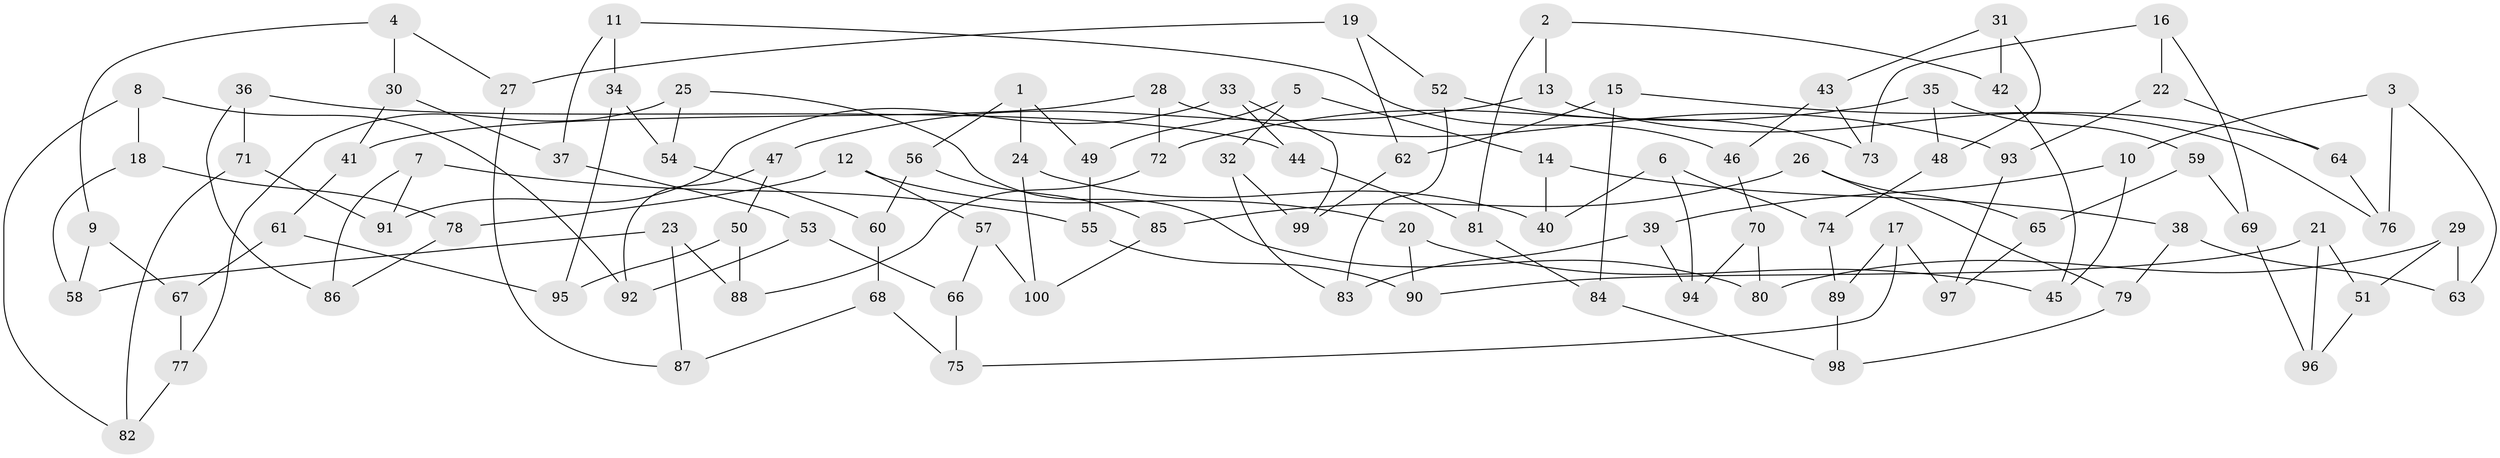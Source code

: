// Generated by graph-tools (version 1.1) at 2025/39/02/21/25 10:39:00]
// undirected, 100 vertices, 150 edges
graph export_dot {
graph [start="1"]
  node [color=gray90,style=filled];
  1;
  2;
  3;
  4;
  5;
  6;
  7;
  8;
  9;
  10;
  11;
  12;
  13;
  14;
  15;
  16;
  17;
  18;
  19;
  20;
  21;
  22;
  23;
  24;
  25;
  26;
  27;
  28;
  29;
  30;
  31;
  32;
  33;
  34;
  35;
  36;
  37;
  38;
  39;
  40;
  41;
  42;
  43;
  44;
  45;
  46;
  47;
  48;
  49;
  50;
  51;
  52;
  53;
  54;
  55;
  56;
  57;
  58;
  59;
  60;
  61;
  62;
  63;
  64;
  65;
  66;
  67;
  68;
  69;
  70;
  71;
  72;
  73;
  74;
  75;
  76;
  77;
  78;
  79;
  80;
  81;
  82;
  83;
  84;
  85;
  86;
  87;
  88;
  89;
  90;
  91;
  92;
  93;
  94;
  95;
  96;
  97;
  98;
  99;
  100;
  1 -- 56;
  1 -- 49;
  1 -- 24;
  2 -- 81;
  2 -- 13;
  2 -- 42;
  3 -- 63;
  3 -- 10;
  3 -- 76;
  4 -- 9;
  4 -- 30;
  4 -- 27;
  5 -- 32;
  5 -- 49;
  5 -- 14;
  6 -- 40;
  6 -- 94;
  6 -- 74;
  7 -- 86;
  7 -- 91;
  7 -- 55;
  8 -- 92;
  8 -- 18;
  8 -- 82;
  9 -- 58;
  9 -- 67;
  10 -- 39;
  10 -- 45;
  11 -- 46;
  11 -- 37;
  11 -- 34;
  12 -- 20;
  12 -- 78;
  12 -- 57;
  13 -- 47;
  13 -- 76;
  14 -- 38;
  14 -- 40;
  15 -- 64;
  15 -- 62;
  15 -- 84;
  16 -- 73;
  16 -- 69;
  16 -- 22;
  17 -- 89;
  17 -- 97;
  17 -- 75;
  18 -- 78;
  18 -- 58;
  19 -- 52;
  19 -- 62;
  19 -- 27;
  20 -- 90;
  20 -- 45;
  21 -- 51;
  21 -- 90;
  21 -- 96;
  22 -- 64;
  22 -- 93;
  23 -- 88;
  23 -- 87;
  23 -- 58;
  24 -- 100;
  24 -- 40;
  25 -- 80;
  25 -- 77;
  25 -- 54;
  26 -- 79;
  26 -- 65;
  26 -- 85;
  27 -- 87;
  28 -- 93;
  28 -- 72;
  28 -- 41;
  29 -- 63;
  29 -- 80;
  29 -- 51;
  30 -- 37;
  30 -- 41;
  31 -- 43;
  31 -- 42;
  31 -- 48;
  32 -- 99;
  32 -- 83;
  33 -- 91;
  33 -- 99;
  33 -- 44;
  34 -- 95;
  34 -- 54;
  35 -- 48;
  35 -- 72;
  35 -- 59;
  36 -- 71;
  36 -- 86;
  36 -- 44;
  37 -- 53;
  38 -- 63;
  38 -- 79;
  39 -- 94;
  39 -- 83;
  41 -- 61;
  42 -- 45;
  43 -- 46;
  43 -- 73;
  44 -- 81;
  46 -- 70;
  47 -- 50;
  47 -- 92;
  48 -- 74;
  49 -- 55;
  50 -- 95;
  50 -- 88;
  51 -- 96;
  52 -- 73;
  52 -- 83;
  53 -- 66;
  53 -- 92;
  54 -- 60;
  55 -- 90;
  56 -- 60;
  56 -- 85;
  57 -- 100;
  57 -- 66;
  59 -- 69;
  59 -- 65;
  60 -- 68;
  61 -- 95;
  61 -- 67;
  62 -- 99;
  64 -- 76;
  65 -- 97;
  66 -- 75;
  67 -- 77;
  68 -- 75;
  68 -- 87;
  69 -- 96;
  70 -- 94;
  70 -- 80;
  71 -- 82;
  71 -- 91;
  72 -- 88;
  74 -- 89;
  77 -- 82;
  78 -- 86;
  79 -- 98;
  81 -- 84;
  84 -- 98;
  85 -- 100;
  89 -- 98;
  93 -- 97;
}
